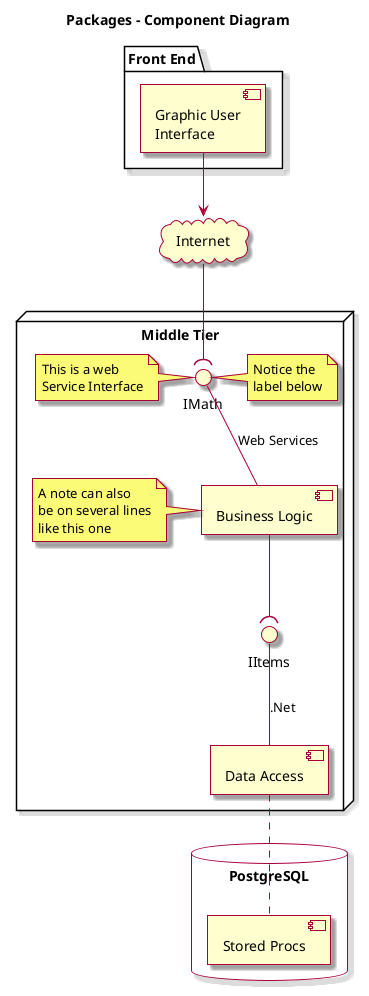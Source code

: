 @startuml Labels_and_Names - Component Diagram

skin rose

skinparam componentStyle uml2

title Packages - Component Diagram

package "Front End" {
    component [Graphic User\nInterface] as GUI
}

cloud Internet {
}
 
node "Middle Tier" {
    [Business Logic]
    [Data Access] as DA  
    interface IMath as Math
    note left of Math : This is a web\nService Interface
    note right of Math : Notice the\nlabel below
    interface "IItems" as Items
    
    note left of [Business Logic]
        A note can also
        be on several lines
        like this one
    end note
    
} 

database "PostgreSQL\n" {
    [Stored Procs]
}

GUI -down-> Internet
Internet -down-( Math
[Business Logic] -up- Math : Web Services
DA -up- Items  : .Net
[Business Logic] --( Items
DA .. [Stored Procs]

@enduml